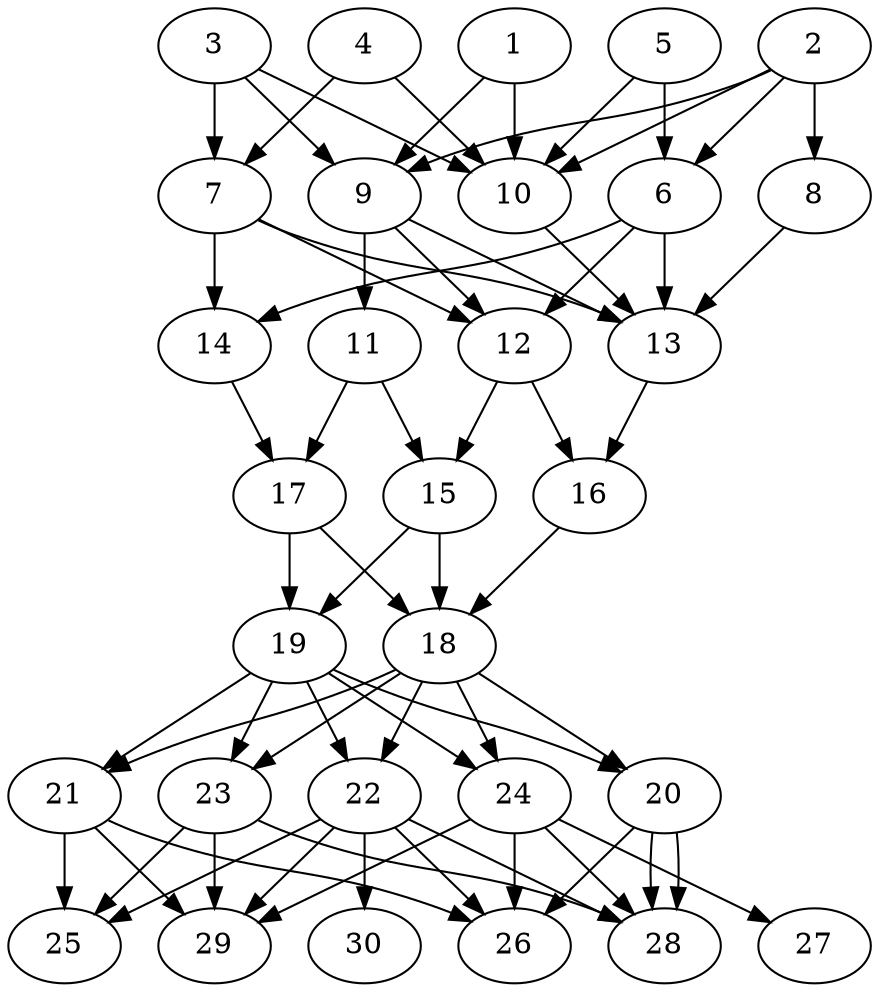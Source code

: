 // DAG automatically generated by daggen at Thu Oct  3 14:04:18 2019
// ./daggen --dot -n 30 --ccr 0.3 --fat 0.5 --regular 0.5 --density 0.9 --mindata 5242880 --maxdata 52428800 
digraph G {
  1 [size="19442347", alpha="0.17", expect_size="5832704"] 
  1 -> 9 [size ="5832704"]
  1 -> 10 [size ="5832704"]
  2 [size="119463253", alpha="0.01", expect_size="35838976"] 
  2 -> 6 [size ="35838976"]
  2 -> 8 [size ="35838976"]
  2 -> 9 [size ="35838976"]
  2 -> 10 [size ="35838976"]
  3 [size="88872960", alpha="0.17", expect_size="26661888"] 
  3 -> 7 [size ="26661888"]
  3 -> 9 [size ="26661888"]
  3 -> 10 [size ="26661888"]
  4 [size="67959467", alpha="0.14", expect_size="20387840"] 
  4 -> 7 [size ="20387840"]
  4 -> 10 [size ="20387840"]
  5 [size="121487360", alpha="0.08", expect_size="36446208"] 
  5 -> 6 [size ="36446208"]
  5 -> 10 [size ="36446208"]
  6 [size="160344747", alpha="0.06", expect_size="48103424"] 
  6 -> 12 [size ="48103424"]
  6 -> 13 [size ="48103424"]
  6 -> 14 [size ="48103424"]
  7 [size="29962240", alpha="0.13", expect_size="8988672"] 
  7 -> 12 [size ="8988672"]
  7 -> 13 [size ="8988672"]
  7 -> 14 [size ="8988672"]
  8 [size="143732053", alpha="0.11", expect_size="43119616"] 
  8 -> 13 [size ="43119616"]
  9 [size="90374827", alpha="0.20", expect_size="27112448"] 
  9 -> 11 [size ="27112448"]
  9 -> 12 [size ="27112448"]
  9 -> 13 [size ="27112448"]
  10 [size="111202987", alpha="0.12", expect_size="33360896"] 
  10 -> 13 [size ="33360896"]
  11 [size="83415040", alpha="0.11", expect_size="25024512"] 
  11 -> 15 [size ="25024512"]
  11 -> 17 [size ="25024512"]
  12 [size="62624427", alpha="0.01", expect_size="18787328"] 
  12 -> 15 [size ="18787328"]
  12 -> 16 [size ="18787328"]
  13 [size="71570773", alpha="0.15", expect_size="21471232"] 
  13 -> 16 [size ="21471232"]
  14 [size="44049067", alpha="0.07", expect_size="13214720"] 
  14 -> 17 [size ="13214720"]
  15 [size="156224853", alpha="0.13", expect_size="46867456"] 
  15 -> 18 [size ="46867456"]
  15 -> 19 [size ="46867456"]
  16 [size="65508693", alpha="0.11", expect_size="19652608"] 
  16 -> 18 [size ="19652608"]
  17 [size="112868693", alpha="0.11", expect_size="33860608"] 
  17 -> 18 [size ="33860608"]
  17 -> 19 [size ="33860608"]
  18 [size="56251733", alpha="0.05", expect_size="16875520"] 
  18 -> 20 [size ="16875520"]
  18 -> 21 [size ="16875520"]
  18 -> 22 [size ="16875520"]
  18 -> 23 [size ="16875520"]
  18 -> 24 [size ="16875520"]
  19 [size="140584960", alpha="0.09", expect_size="42175488"] 
  19 -> 20 [size ="42175488"]
  19 -> 21 [size ="42175488"]
  19 -> 22 [size ="42175488"]
  19 -> 23 [size ="42175488"]
  19 -> 24 [size ="42175488"]
  20 [size="138199040", alpha="0.15", expect_size="41459712"] 
  20 -> 26 [size ="41459712"]
  20 -> 28 [size ="41459712"]
  20 -> 28 [size ="41459712"]
  21 [size="74055680", alpha="0.01", expect_size="22216704"] 
  21 -> 25 [size ="22216704"]
  21 -> 26 [size ="22216704"]
  21 -> 29 [size ="22216704"]
  22 [size="158655147", alpha="0.20", expect_size="47596544"] 
  22 -> 25 [size ="47596544"]
  22 -> 26 [size ="47596544"]
  22 -> 28 [size ="47596544"]
  22 -> 29 [size ="47596544"]
  22 -> 30 [size ="47596544"]
  23 [size="167430827", alpha="0.08", expect_size="50229248"] 
  23 -> 25 [size ="50229248"]
  23 -> 28 [size ="50229248"]
  23 -> 29 [size ="50229248"]
  24 [size="129047893", alpha="0.02", expect_size="38714368"] 
  24 -> 26 [size ="38714368"]
  24 -> 27 [size ="38714368"]
  24 -> 28 [size ="38714368"]
  24 -> 29 [size ="38714368"]
  25 [size="30443520", alpha="0.10", expect_size="9133056"] 
  26 [size="129795413", alpha="0.16", expect_size="38938624"] 
  27 [size="59723093", alpha="0.04", expect_size="17916928"] 
  28 [size="147428693", alpha="0.07", expect_size="44228608"] 
  29 [size="26668373", alpha="0.20", expect_size="8000512"] 
  30 [size="96337920", alpha="0.05", expect_size="28901376"] 
}
